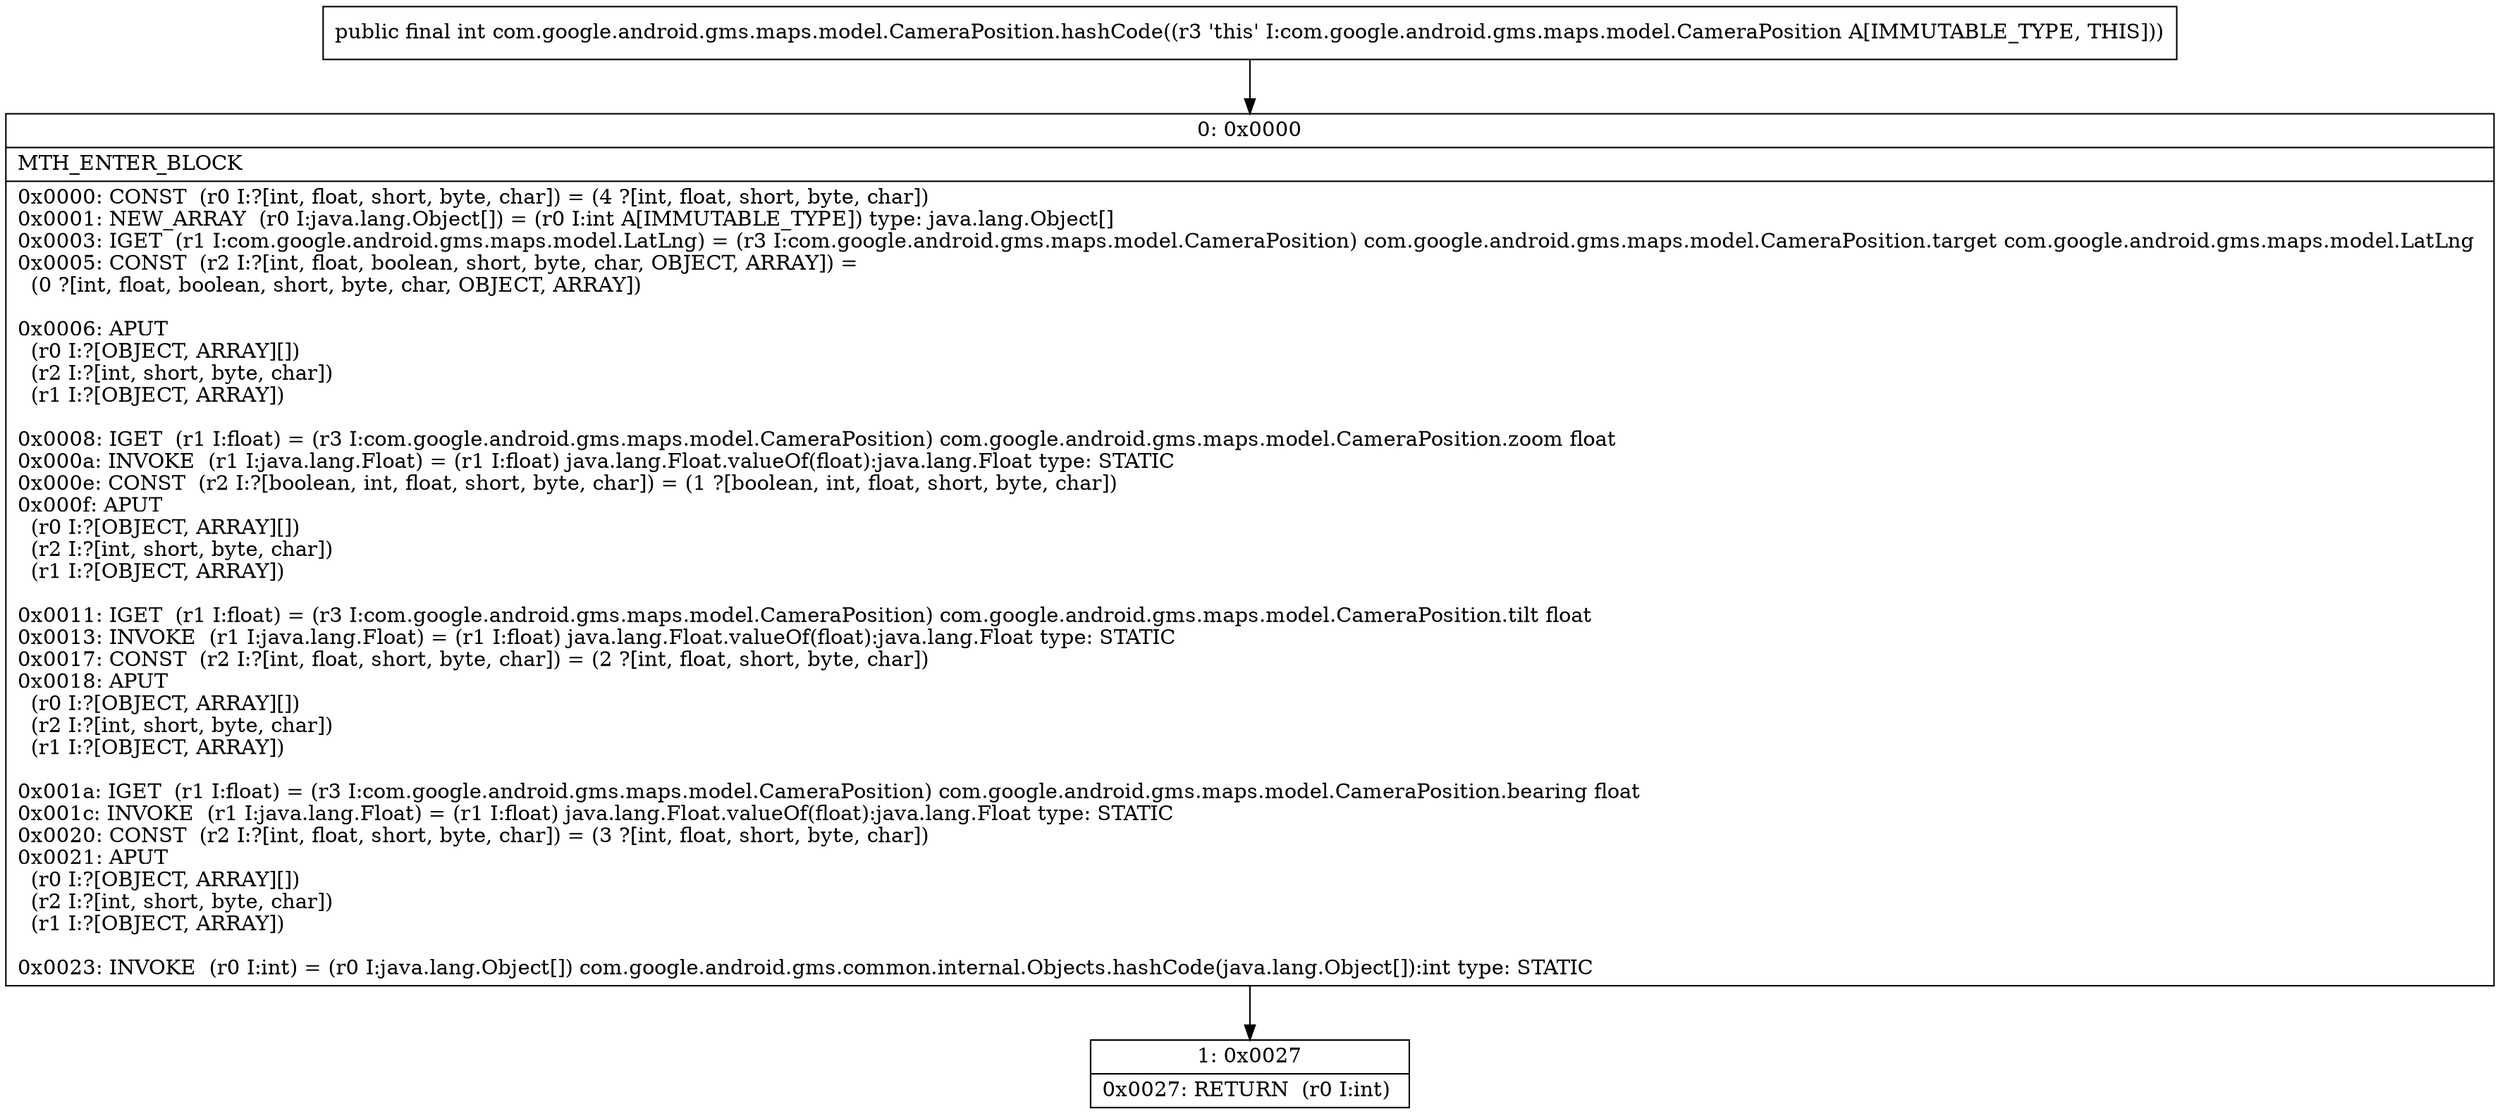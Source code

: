 digraph "CFG forcom.google.android.gms.maps.model.CameraPosition.hashCode()I" {
Node_0 [shape=record,label="{0\:\ 0x0000|MTH_ENTER_BLOCK\l|0x0000: CONST  (r0 I:?[int, float, short, byte, char]) = (4 ?[int, float, short, byte, char]) \l0x0001: NEW_ARRAY  (r0 I:java.lang.Object[]) = (r0 I:int A[IMMUTABLE_TYPE]) type: java.lang.Object[] \l0x0003: IGET  (r1 I:com.google.android.gms.maps.model.LatLng) = (r3 I:com.google.android.gms.maps.model.CameraPosition) com.google.android.gms.maps.model.CameraPosition.target com.google.android.gms.maps.model.LatLng \l0x0005: CONST  (r2 I:?[int, float, boolean, short, byte, char, OBJECT, ARRAY]) = \l  (0 ?[int, float, boolean, short, byte, char, OBJECT, ARRAY])\l \l0x0006: APUT  \l  (r0 I:?[OBJECT, ARRAY][])\l  (r2 I:?[int, short, byte, char])\l  (r1 I:?[OBJECT, ARRAY])\l \l0x0008: IGET  (r1 I:float) = (r3 I:com.google.android.gms.maps.model.CameraPosition) com.google.android.gms.maps.model.CameraPosition.zoom float \l0x000a: INVOKE  (r1 I:java.lang.Float) = (r1 I:float) java.lang.Float.valueOf(float):java.lang.Float type: STATIC \l0x000e: CONST  (r2 I:?[boolean, int, float, short, byte, char]) = (1 ?[boolean, int, float, short, byte, char]) \l0x000f: APUT  \l  (r0 I:?[OBJECT, ARRAY][])\l  (r2 I:?[int, short, byte, char])\l  (r1 I:?[OBJECT, ARRAY])\l \l0x0011: IGET  (r1 I:float) = (r3 I:com.google.android.gms.maps.model.CameraPosition) com.google.android.gms.maps.model.CameraPosition.tilt float \l0x0013: INVOKE  (r1 I:java.lang.Float) = (r1 I:float) java.lang.Float.valueOf(float):java.lang.Float type: STATIC \l0x0017: CONST  (r2 I:?[int, float, short, byte, char]) = (2 ?[int, float, short, byte, char]) \l0x0018: APUT  \l  (r0 I:?[OBJECT, ARRAY][])\l  (r2 I:?[int, short, byte, char])\l  (r1 I:?[OBJECT, ARRAY])\l \l0x001a: IGET  (r1 I:float) = (r3 I:com.google.android.gms.maps.model.CameraPosition) com.google.android.gms.maps.model.CameraPosition.bearing float \l0x001c: INVOKE  (r1 I:java.lang.Float) = (r1 I:float) java.lang.Float.valueOf(float):java.lang.Float type: STATIC \l0x0020: CONST  (r2 I:?[int, float, short, byte, char]) = (3 ?[int, float, short, byte, char]) \l0x0021: APUT  \l  (r0 I:?[OBJECT, ARRAY][])\l  (r2 I:?[int, short, byte, char])\l  (r1 I:?[OBJECT, ARRAY])\l \l0x0023: INVOKE  (r0 I:int) = (r0 I:java.lang.Object[]) com.google.android.gms.common.internal.Objects.hashCode(java.lang.Object[]):int type: STATIC \l}"];
Node_1 [shape=record,label="{1\:\ 0x0027|0x0027: RETURN  (r0 I:int) \l}"];
MethodNode[shape=record,label="{public final int com.google.android.gms.maps.model.CameraPosition.hashCode((r3 'this' I:com.google.android.gms.maps.model.CameraPosition A[IMMUTABLE_TYPE, THIS])) }"];
MethodNode -> Node_0;
Node_0 -> Node_1;
}

